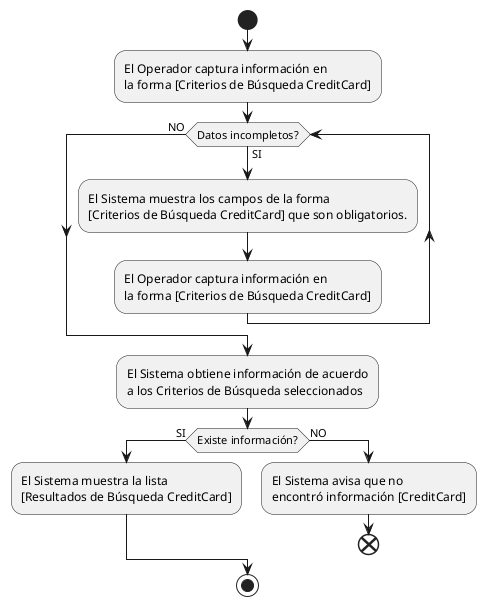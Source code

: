 @startuml
start
:El Operador captura información en 
la forma [Criterios de Búsqueda CreditCard];
while (Datos incompletos?) is (SI)  
	:El Sistema muestra los campos de la forma 
	[Criterios de Búsqueda CreditCard] que son obligatorios.;  
	:El Operador captura información en 
	la forma [Criterios de Búsqueda CreditCard];
endwhile (NO) 
	:El Sistema obtiene información de acuerdo 
	a los Criterios de Búsqueda seleccionados;
	if (Existe información?) then (SI)    
		:El Sistema muestra la lista 
		[Resultados de Búsqueda CreditCard];
	else (NO)    
		:El Sistema avisa que no 
		encontró información [CreditCard];		  
		end  
	endif
stop
@enduml

